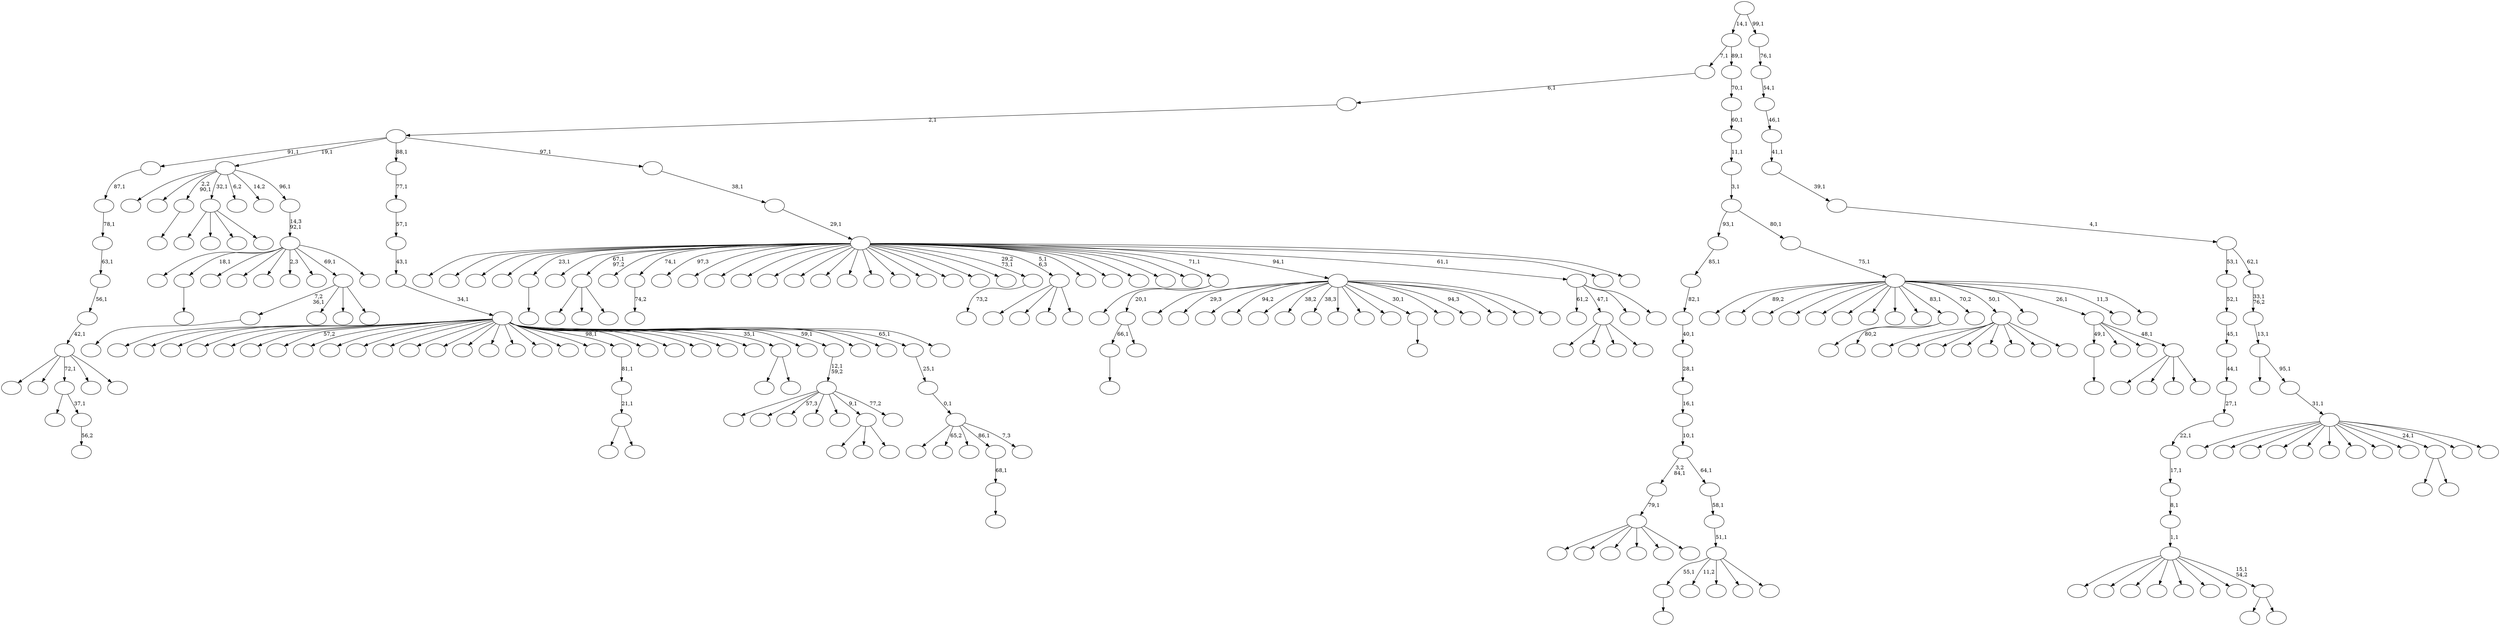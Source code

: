 digraph T {
	300 [label=""]
	299 [label=""]
	298 [label=""]
	297 [label=""]
	296 [label=""]
	295 [label=""]
	294 [label=""]
	293 [label=""]
	292 [label=""]
	291 [label=""]
	290 [label=""]
	289 [label=""]
	288 [label=""]
	287 [label=""]
	286 [label=""]
	285 [label=""]
	284 [label=""]
	283 [label=""]
	282 [label=""]
	281 [label=""]
	280 [label=""]
	279 [label=""]
	278 [label=""]
	277 [label=""]
	276 [label=""]
	275 [label=""]
	274 [label=""]
	273 [label=""]
	272 [label=""]
	271 [label=""]
	270 [label=""]
	269 [label=""]
	268 [label=""]
	267 [label=""]
	266 [label=""]
	265 [label=""]
	264 [label=""]
	263 [label=""]
	262 [label=""]
	261 [label=""]
	260 [label=""]
	259 [label=""]
	258 [label=""]
	257 [label=""]
	256 [label=""]
	255 [label=""]
	254 [label=""]
	253 [label=""]
	252 [label=""]
	251 [label=""]
	250 [label=""]
	249 [label=""]
	248 [label=""]
	247 [label=""]
	246 [label=""]
	245 [label=""]
	244 [label=""]
	243 [label=""]
	242 [label=""]
	241 [label=""]
	240 [label=""]
	239 [label=""]
	238 [label=""]
	237 [label=""]
	236 [label=""]
	235 [label=""]
	234 [label=""]
	233 [label=""]
	232 [label=""]
	231 [label=""]
	230 [label=""]
	229 [label=""]
	228 [label=""]
	227 [label=""]
	226 [label=""]
	225 [label=""]
	224 [label=""]
	223 [label=""]
	222 [label=""]
	221 [label=""]
	220 [label=""]
	219 [label=""]
	218 [label=""]
	217 [label=""]
	216 [label=""]
	215 [label=""]
	214 [label=""]
	213 [label=""]
	212 [label=""]
	211 [label=""]
	210 [label=""]
	209 [label=""]
	208 [label=""]
	207 [label=""]
	206 [label=""]
	205 [label=""]
	204 [label=""]
	203 [label=""]
	202 [label=""]
	201 [label=""]
	200 [label=""]
	199 [label=""]
	198 [label=""]
	197 [label=""]
	196 [label=""]
	195 [label=""]
	194 [label=""]
	193 [label=""]
	192 [label=""]
	191 [label=""]
	190 [label=""]
	189 [label=""]
	188 [label=""]
	187 [label=""]
	186 [label=""]
	185 [label=""]
	184 [label=""]
	183 [label=""]
	182 [label=""]
	181 [label=""]
	180 [label=""]
	179 [label=""]
	178 [label=""]
	177 [label=""]
	176 [label=""]
	175 [label=""]
	174 [label=""]
	173 [label=""]
	172 [label=""]
	171 [label=""]
	170 [label=""]
	169 [label=""]
	168 [label=""]
	167 [label=""]
	166 [label=""]
	165 [label=""]
	164 [label=""]
	163 [label=""]
	162 [label=""]
	161 [label=""]
	160 [label=""]
	159 [label=""]
	158 [label=""]
	157 [label=""]
	156 [label=""]
	155 [label=""]
	154 [label=""]
	153 [label=""]
	152 [label=""]
	151 [label=""]
	150 [label=""]
	149 [label=""]
	148 [label=""]
	147 [label=""]
	146 [label=""]
	145 [label=""]
	144 [label=""]
	143 [label=""]
	142 [label=""]
	141 [label=""]
	140 [label=""]
	139 [label=""]
	138 [label=""]
	137 [label=""]
	136 [label=""]
	135 [label=""]
	134 [label=""]
	133 [label=""]
	132 [label=""]
	131 [label=""]
	130 [label=""]
	129 [label=""]
	128 [label=""]
	127 [label=""]
	126 [label=""]
	125 [label=""]
	124 [label=""]
	123 [label=""]
	122 [label=""]
	121 [label=""]
	120 [label=""]
	119 [label=""]
	118 [label=""]
	117 [label=""]
	116 [label=""]
	115 [label=""]
	114 [label=""]
	113 [label=""]
	112 [label=""]
	111 [label=""]
	110 [label=""]
	109 [label=""]
	108 [label=""]
	107 [label=""]
	106 [label=""]
	105 [label=""]
	104 [label=""]
	103 [label=""]
	102 [label=""]
	101 [label=""]
	100 [label=""]
	99 [label=""]
	98 [label=""]
	97 [label=""]
	96 [label=""]
	95 [label=""]
	94 [label=""]
	93 [label=""]
	92 [label=""]
	91 [label=""]
	90 [label=""]
	89 [label=""]
	88 [label=""]
	87 [label=""]
	86 [label=""]
	85 [label=""]
	84 [label=""]
	83 [label=""]
	82 [label=""]
	81 [label=""]
	80 [label=""]
	79 [label=""]
	78 [label=""]
	77 [label=""]
	76 [label=""]
	75 [label=""]
	74 [label=""]
	73 [label=""]
	72 [label=""]
	71 [label=""]
	70 [label=""]
	69 [label=""]
	68 [label=""]
	67 [label=""]
	66 [label=""]
	65 [label=""]
	64 [label=""]
	63 [label=""]
	62 [label=""]
	61 [label=""]
	60 [label=""]
	59 [label=""]
	58 [label=""]
	57 [label=""]
	56 [label=""]
	55 [label=""]
	54 [label=""]
	53 [label=""]
	52 [label=""]
	51 [label=""]
	50 [label=""]
	49 [label=""]
	48 [label=""]
	47 [label=""]
	46 [label=""]
	45 [label=""]
	44 [label=""]
	43 [label=""]
	42 [label=""]
	41 [label=""]
	40 [label=""]
	39 [label=""]
	38 [label=""]
	37 [label=""]
	36 [label=""]
	35 [label=""]
	34 [label=""]
	33 [label=""]
	32 [label=""]
	31 [label=""]
	30 [label=""]
	29 [label=""]
	28 [label=""]
	27 [label=""]
	26 [label=""]
	25 [label=""]
	24 [label=""]
	23 [label=""]
	22 [label=""]
	21 [label=""]
	20 [label=""]
	19 [label=""]
	18 [label=""]
	17 [label=""]
	16 [label=""]
	15 [label=""]
	14 [label=""]
	13 [label=""]
	12 [label=""]
	11 [label=""]
	10 [label=""]
	9 [label=""]
	8 [label=""]
	7 [label=""]
	6 [label=""]
	5 [label=""]
	4 [label=""]
	3 [label=""]
	2 [label=""]
	1 [label=""]
	0 [label=""]
	279 -> 280 [label=""]
	272 -> 273 [label=""]
	270 -> 271 [label=""]
	266 -> 267 [label=""]
	255 -> 275 [label=""]
	255 -> 259 [label=""]
	255 -> 256 [label=""]
	241 -> 242 [label="74,2"]
	231 -> 232 [label=""]
	215 -> 216 [label=""]
	187 -> 188 [label=""]
	172 -> 173 [label=""]
	167 -> 168 [label="73,2"]
	165 -> 277 [label=""]
	165 -> 166 [label=""]
	164 -> 165 [label="21,1"]
	163 -> 164 [label="81,1"]
	159 -> 262 [label=""]
	159 -> 189 [label=""]
	159 -> 181 [label=""]
	159 -> 160 [label=""]
	156 -> 282 [label=""]
	156 -> 257 [label=""]
	156 -> 196 [label=""]
	156 -> 157 [label=""]
	145 -> 146 [label="56,2"]
	144 -> 300 [label=""]
	144 -> 145 [label="37,1"]
	128 -> 187 [label="66,1"]
	128 -> 129 [label=""]
	127 -> 158 [label=""]
	127 -> 128 [label="20,1"]
	121 -> 269 [label=""]
	121 -> 122 [label=""]
	117 -> 221 [label=""]
	117 -> 118 [label="80,2"]
	112 -> 297 [label=""]
	112 -> 249 [label=""]
	112 -> 219 [label=""]
	112 -> 218 [label=""]
	112 -> 137 [label=""]
	112 -> 113 [label=""]
	111 -> 112 [label="79,1"]
	109 -> 281 [label=""]
	109 -> 253 [label=""]
	109 -> 110 [label=""]
	107 -> 293 [label=""]
	107 -> 289 [label=""]
	107 -> 115 [label=""]
	107 -> 108 [label=""]
	103 -> 231 [label="7,2\n36,1"]
	103 -> 211 [label=""]
	103 -> 161 [label=""]
	103 -> 104 [label=""]
	96 -> 223 [label=""]
	96 -> 200 [label=""]
	96 -> 144 [label="72,1"]
	96 -> 131 [label=""]
	96 -> 97 [label=""]
	95 -> 96 [label="42,1"]
	94 -> 95 [label="56,1"]
	93 -> 94 [label="63,1"]
	92 -> 93 [label="78,1"]
	91 -> 92 [label="87,1"]
	89 -> 291 [label=""]
	89 -> 268 [label=""]
	89 -> 237 [label=""]
	89 -> 233 [label=""]
	89 -> 212 [label=""]
	89 -> 175 [label=""]
	89 -> 119 [label=""]
	89 -> 90 [label=""]
	87 -> 266 [label="55,1"]
	87 -> 224 [label="11,2"]
	87 -> 185 [label=""]
	87 -> 150 [label=""]
	87 -> 88 [label=""]
	86 -> 87 [label="51,1"]
	85 -> 86 [label="58,1"]
	84 -> 111 [label="3,2\n84,1"]
	84 -> 85 [label="64,1"]
	83 -> 84 [label="10,1"]
	82 -> 83 [label="16,1"]
	81 -> 82 [label="28,1"]
	80 -> 81 [label="40,1"]
	79 -> 80 [label="82,1"]
	78 -> 79 [label="85,1"]
	76 -> 263 [label=""]
	76 -> 236 [label=""]
	76 -> 204 [label="57,3"]
	76 -> 141 [label=""]
	76 -> 116 [label=""]
	76 -> 109 [label="9,1"]
	76 -> 77 [label="77,2"]
	75 -> 76 [label="12,1\n59,2"]
	73 -> 74 [label=""]
	72 -> 73 [label="68,1"]
	69 -> 285 [label=""]
	69 -> 265 [label="29,3"]
	69 -> 264 [label=""]
	69 -> 261 [label="94,2"]
	69 -> 251 [label=""]
	69 -> 248 [label="38,2"]
	69 -> 246 [label="38,3"]
	69 -> 243 [label=""]
	69 -> 227 [label=""]
	69 -> 222 [label=""]
	69 -> 215 [label="30,1"]
	69 -> 190 [label=""]
	69 -> 136 [label="94,3"]
	69 -> 120 [label=""]
	69 -> 101 [label=""]
	69 -> 70 [label=""]
	63 -> 274 [label=""]
	63 -> 228 [label=""]
	63 -> 149 [label=""]
	63 -> 64 [label=""]
	62 -> 272 [label="49,1"]
	62 -> 195 [label=""]
	62 -> 178 [label=""]
	62 -> 63 [label="48,1"]
	60 -> 278 [label=""]
	60 -> 270 [label="18,1"]
	60 -> 214 [label=""]
	60 -> 209 [label=""]
	60 -> 183 [label=""]
	60 -> 152 [label="2,3"]
	60 -> 134 [label=""]
	60 -> 103 [label="69,1"]
	60 -> 61 [label=""]
	59 -> 60 [label="14,3\n92,1"]
	58 -> 199 [label=""]
	58 -> 197 [label=""]
	58 -> 172 [label="2,2\n90,1"]
	58 -> 156 [label="32,1"]
	58 -> 148 [label="6,2"]
	58 -> 123 [label="14,2"]
	58 -> 59 [label="96,1"]
	56 -> 194 [label=""]
	56 -> 162 [label="65,2"]
	56 -> 126 [label=""]
	56 -> 72 [label="86,1"]
	56 -> 57 [label="7,3"]
	55 -> 56 [label="0,1"]
	54 -> 55 [label="25,1"]
	52 -> 205 [label=""]
	52 -> 53 [label=""]
	51 -> 283 [label=""]
	51 -> 252 [label=""]
	51 -> 229 [label=""]
	51 -> 213 [label=""]
	51 -> 143 [label=""]
	51 -> 105 [label=""]
	51 -> 100 [label=""]
	51 -> 52 [label="15,1\n54,2"]
	50 -> 51 [label="1,1"]
	49 -> 50 [label="8,1"]
	48 -> 49 [label="17,1"]
	47 -> 48 [label="22,1"]
	46 -> 47 [label="27,1"]
	45 -> 46 [label="44,1"]
	44 -> 45 [label="45,1"]
	43 -> 44 [label="52,1"]
	41 -> 124 [label="61,2"]
	41 -> 107 [label="47,1"]
	41 -> 106 [label=""]
	41 -> 42 [label=""]
	39 -> 299 [label=""]
	39 -> 298 [label=""]
	39 -> 296 [label=""]
	39 -> 295 [label=""]
	39 -> 294 [label=""]
	39 -> 290 [label=""]
	39 -> 286 [label="57,2"]
	39 -> 245 [label=""]
	39 -> 244 [label=""]
	39 -> 220 [label=""]
	39 -> 206 [label=""]
	39 -> 202 [label=""]
	39 -> 201 [label=""]
	39 -> 193 [label=""]
	39 -> 186 [label=""]
	39 -> 180 [label=""]
	39 -> 177 [label=""]
	39 -> 176 [label=""]
	39 -> 170 [label=""]
	39 -> 163 [label="98,1"]
	39 -> 147 [label=""]
	39 -> 140 [label=""]
	39 -> 133 [label=""]
	39 -> 132 [label=""]
	39 -> 130 [label=""]
	39 -> 121 [label="35,1"]
	39 -> 114 [label=""]
	39 -> 75 [label="59,1"]
	39 -> 71 [label=""]
	39 -> 68 [label=""]
	39 -> 54 [label="65,1"]
	39 -> 40 [label=""]
	38 -> 39 [label="34,1"]
	37 -> 38 [label="43,1"]
	36 -> 37 [label="57,1"]
	35 -> 36 [label="77,1"]
	32 -> 225 [label=""]
	32 -> 33 [label=""]
	29 -> 292 [label=""]
	29 -> 288 [label=""]
	29 -> 287 [label=""]
	29 -> 284 [label=""]
	29 -> 279 [label="23,1"]
	29 -> 276 [label=""]
	29 -> 255 [label="67,1\n97,2"]
	29 -> 250 [label=""]
	29 -> 241 [label="74,1"]
	29 -> 238 [label="97,3"]
	29 -> 235 [label=""]
	29 -> 230 [label=""]
	29 -> 217 [label=""]
	29 -> 208 [label=""]
	29 -> 207 [label=""]
	29 -> 198 [label=""]
	29 -> 192 [label=""]
	29 -> 184 [label=""]
	29 -> 182 [label=""]
	29 -> 179 [label=""]
	29 -> 174 [label=""]
	29 -> 171 [label=""]
	29 -> 169 [label=""]
	29 -> 167 [label="29,2\n73,1"]
	29 -> 159 [label="5,1\n6,3"]
	29 -> 154 [label=""]
	29 -> 153 [label=""]
	29 -> 142 [label=""]
	29 -> 139 [label=""]
	29 -> 138 [label=""]
	29 -> 127 [label="71,1"]
	29 -> 69 [label="94,1"]
	29 -> 41 [label="61,1"]
	29 -> 31 [label=""]
	29 -> 30 [label=""]
	28 -> 29 [label="29,1"]
	27 -> 28 [label="38,1"]
	26 -> 91 [label="91,1"]
	26 -> 58 [label="19,1"]
	26 -> 35 [label="88,1"]
	26 -> 27 [label="97,1"]
	25 -> 26 [label="2,1"]
	24 -> 25 [label="6,1"]
	21 -> 258 [label=""]
	21 -> 254 [label="89,2"]
	21 -> 247 [label=""]
	21 -> 239 [label=""]
	21 -> 234 [label=""]
	21 -> 203 [label=""]
	21 -> 155 [label=""]
	21 -> 135 [label=""]
	21 -> 125 [label=""]
	21 -> 117 [label="83,1"]
	21 -> 98 [label="70,2"]
	21 -> 89 [label="50,1"]
	21 -> 65 [label=""]
	21 -> 62 [label="26,1"]
	21 -> 34 [label="11,3"]
	21 -> 22 [label=""]
	20 -> 21 [label="75,1"]
	19 -> 78 [label="93,1"]
	19 -> 20 [label="80,1"]
	18 -> 19 [label="3,1"]
	17 -> 18 [label="11,1"]
	16 -> 17 [label="60,1"]
	15 -> 16 [label="70,1"]
	14 -> 24 [label="7,1"]
	14 -> 15 [label="89,1"]
	12 -> 260 [label=""]
	12 -> 240 [label=""]
	12 -> 226 [label=""]
	12 -> 210 [label=""]
	12 -> 191 [label=""]
	12 -> 151 [label=""]
	12 -> 99 [label=""]
	12 -> 67 [label=""]
	12 -> 66 [label=""]
	12 -> 32 [label="24,1"]
	12 -> 23 [label=""]
	12 -> 13 [label=""]
	11 -> 12 [label="31,1"]
	10 -> 102 [label=""]
	10 -> 11 [label="95,1"]
	9 -> 10 [label="13,1"]
	8 -> 9 [label="33,1\n76,2"]
	7 -> 43 [label="53,1"]
	7 -> 8 [label="62,1"]
	6 -> 7 [label="4,1"]
	5 -> 6 [label="39,1"]
	4 -> 5 [label="41,1"]
	3 -> 4 [label="46,1"]
	2 -> 3 [label="54,1"]
	1 -> 2 [label="76,1"]
	0 -> 14 [label="14,1"]
	0 -> 1 [label="99,1"]
}
